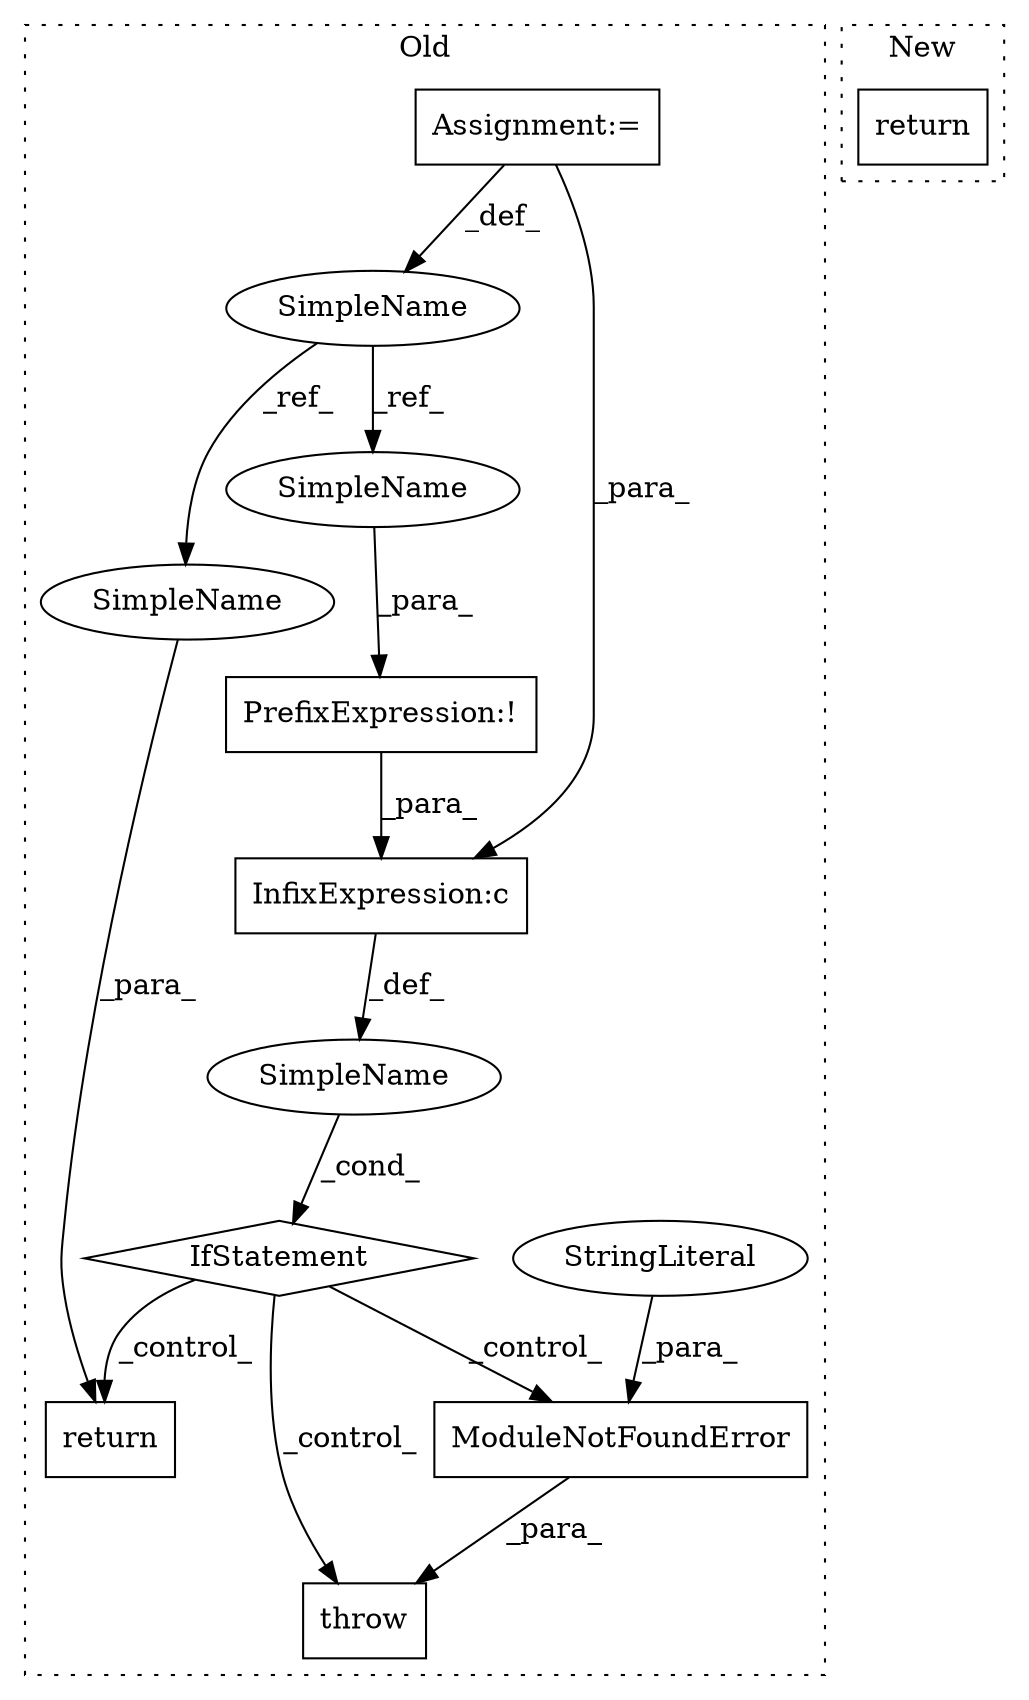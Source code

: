 digraph G {
subgraph cluster0 {
1 [label="ModuleNotFoundError" a="32" s="1855,1920" l="20,1" shape="box"];
3 [label="SimpleName" a="42" s="" l="" shape="ellipse"];
4 [label="throw" a="53" s="1849" l="6" shape="box"];
5 [label="PrefixExpression:!" a="38" s="1815" l="1" shape="box"];
6 [label="InfixExpression:c" a="27" s="1824" l="4" shape="box"];
7 [label="IfStatement" a="25" s="1811,1839" l="4,2" shape="diamond"];
8 [label="SimpleName" a="42" s="1774" l="8" shape="ellipse"];
9 [label="return" a="41" s="1943" l="7" shape="box"];
10 [label="StringLiteral" a="45" s="1875" l="45" shape="ellipse"];
11 [label="Assignment:=" a="7" s="1782" l="1" shape="box"];
12 [label="SimpleName" a="42" s="1816" l="8" shape="ellipse"];
13 [label="SimpleName" a="42" s="1950" l="8" shape="ellipse"];
label = "Old";
style="dotted";
}
subgraph cluster1 {
2 [label="return" a="41" s="797" l="7" shape="box"];
label = "New";
style="dotted";
}
1 -> 4 [label="_para_"];
3 -> 7 [label="_cond_"];
5 -> 6 [label="_para_"];
6 -> 3 [label="_def_"];
7 -> 9 [label="_control_"];
7 -> 4 [label="_control_"];
7 -> 1 [label="_control_"];
8 -> 13 [label="_ref_"];
8 -> 12 [label="_ref_"];
10 -> 1 [label="_para_"];
11 -> 6 [label="_para_"];
11 -> 8 [label="_def_"];
12 -> 5 [label="_para_"];
13 -> 9 [label="_para_"];
}